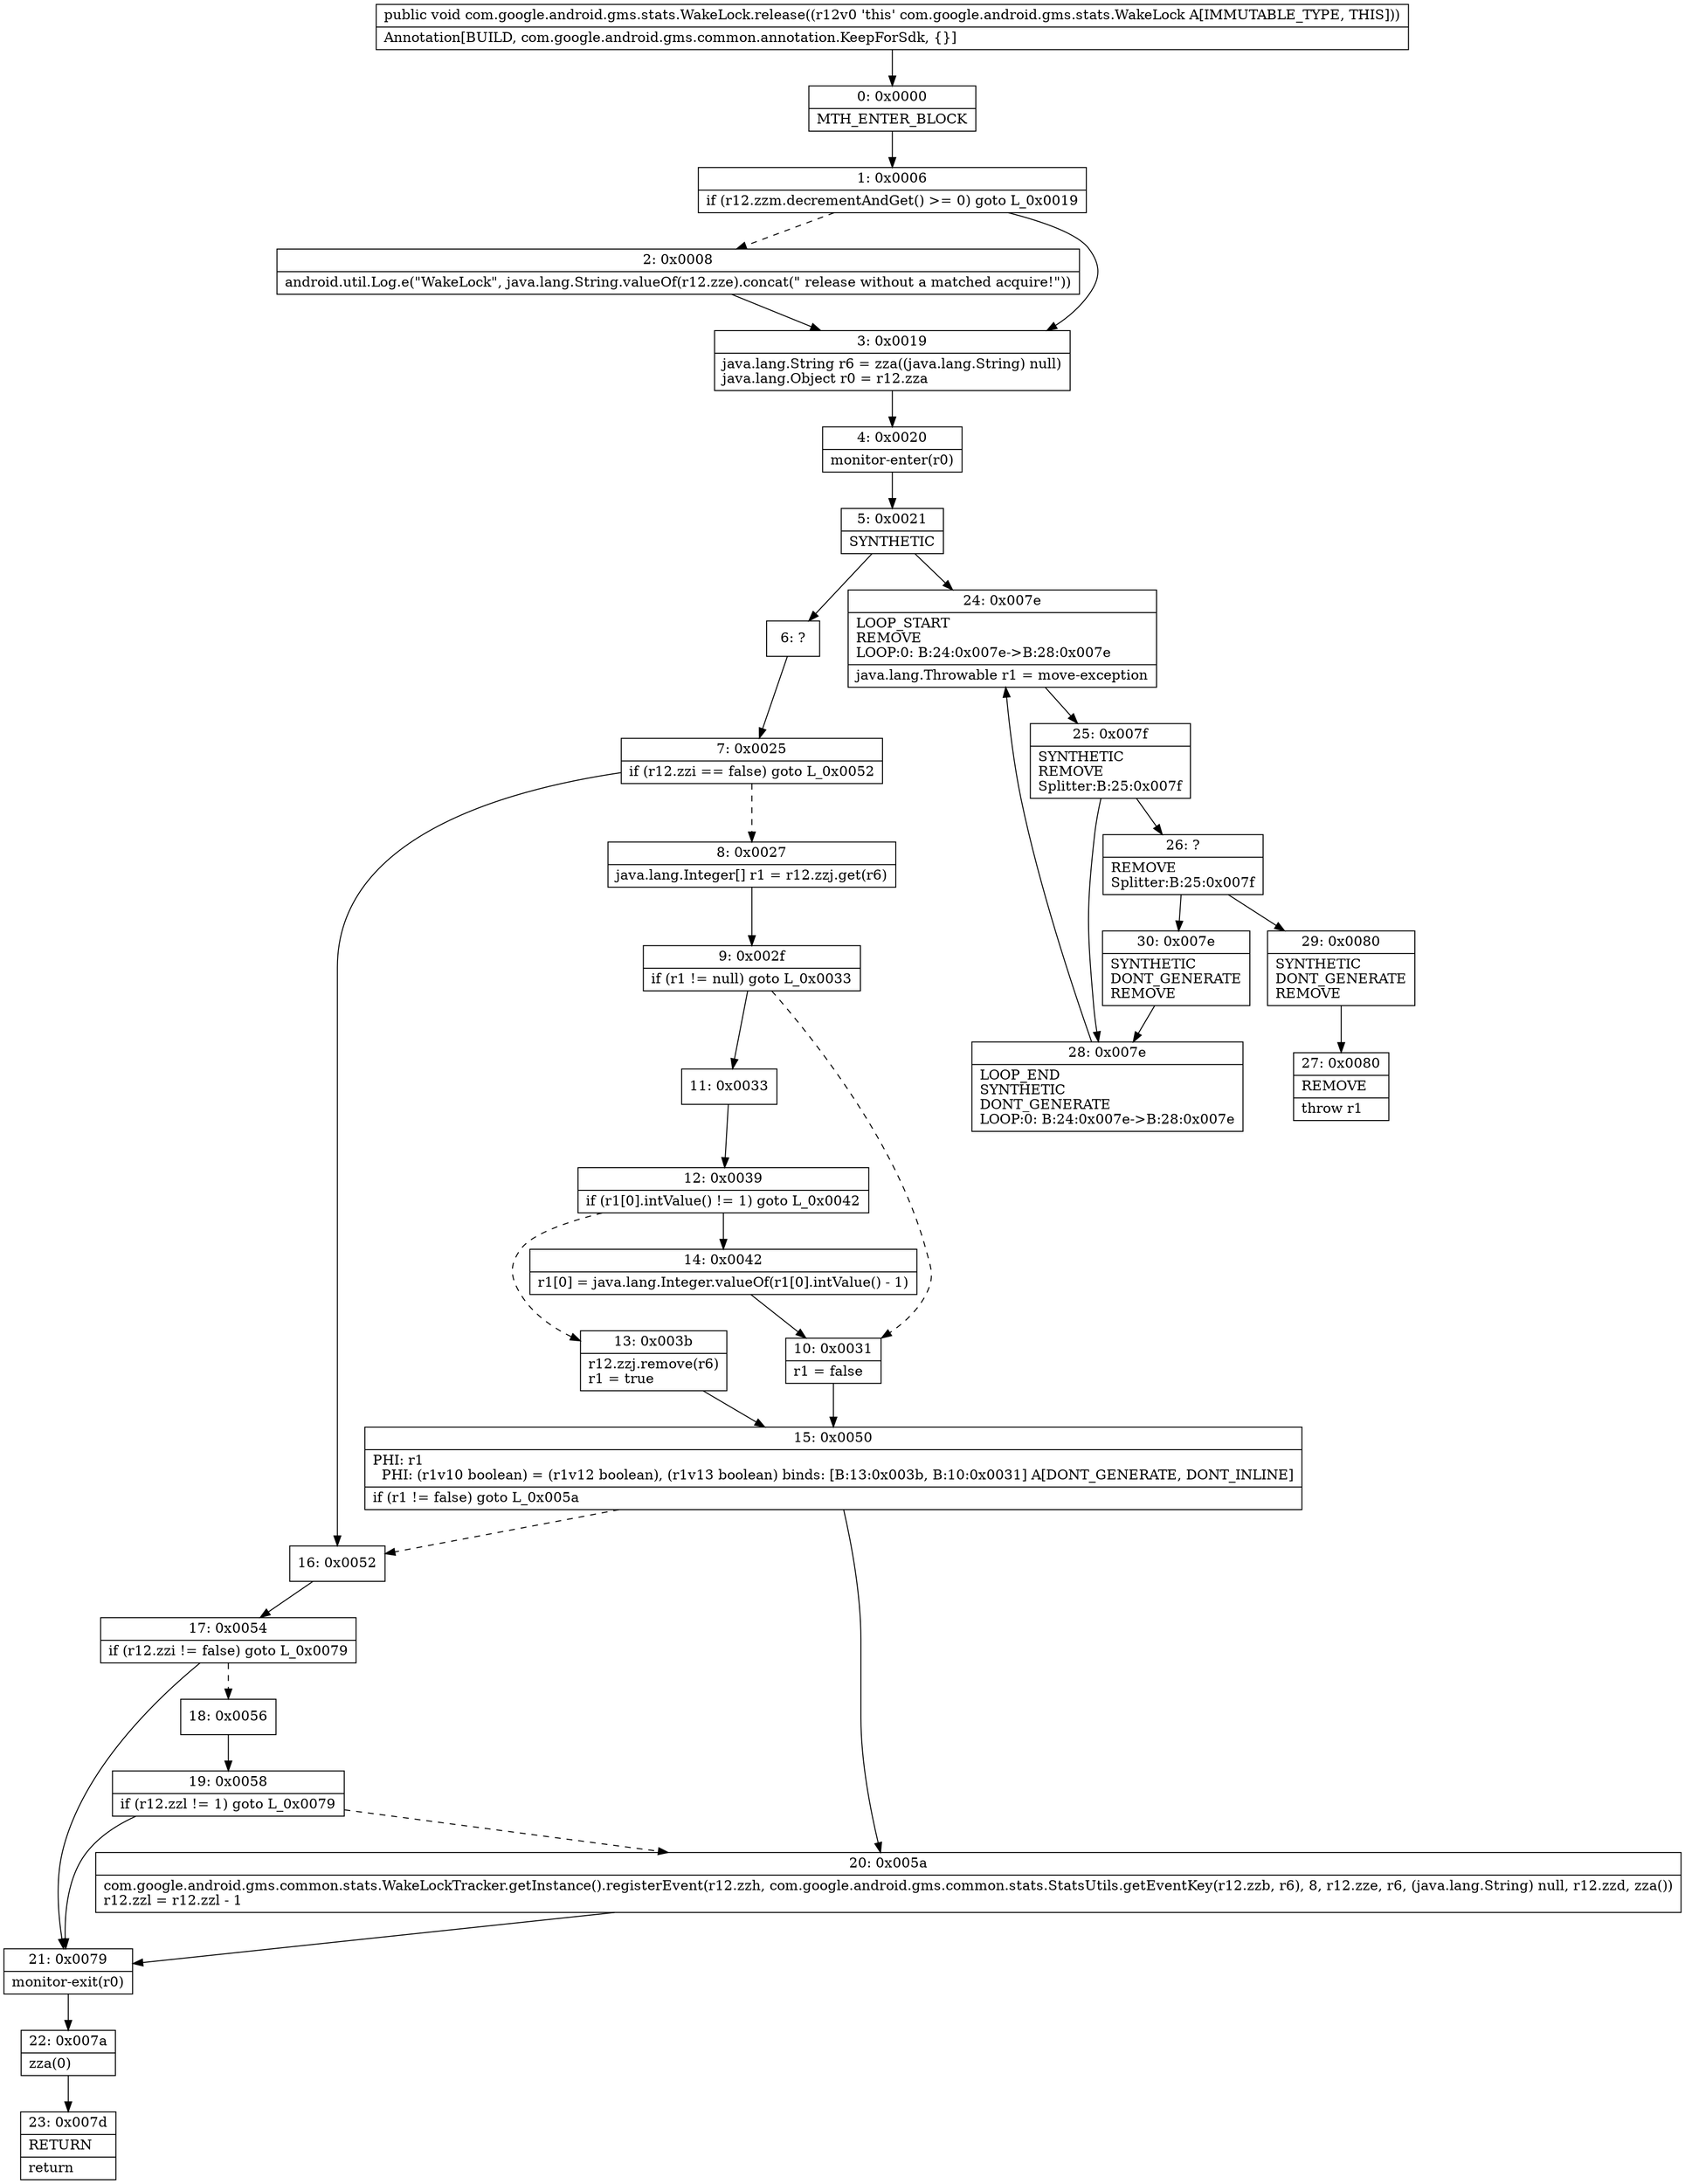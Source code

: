digraph "CFG forcom.google.android.gms.stats.WakeLock.release()V" {
Node_0 [shape=record,label="{0\:\ 0x0000|MTH_ENTER_BLOCK\l}"];
Node_1 [shape=record,label="{1\:\ 0x0006|if (r12.zzm.decrementAndGet() \>= 0) goto L_0x0019\l}"];
Node_2 [shape=record,label="{2\:\ 0x0008|android.util.Log.e(\"WakeLock\", java.lang.String.valueOf(r12.zze).concat(\" release without a matched acquire!\"))\l}"];
Node_3 [shape=record,label="{3\:\ 0x0019|java.lang.String r6 = zza((java.lang.String) null)\ljava.lang.Object r0 = r12.zza\l}"];
Node_4 [shape=record,label="{4\:\ 0x0020|monitor\-enter(r0)\l}"];
Node_5 [shape=record,label="{5\:\ 0x0021|SYNTHETIC\l}"];
Node_6 [shape=record,label="{6\:\ ?}"];
Node_7 [shape=record,label="{7\:\ 0x0025|if (r12.zzi == false) goto L_0x0052\l}"];
Node_8 [shape=record,label="{8\:\ 0x0027|java.lang.Integer[] r1 = r12.zzj.get(r6)\l}"];
Node_9 [shape=record,label="{9\:\ 0x002f|if (r1 != null) goto L_0x0033\l}"];
Node_10 [shape=record,label="{10\:\ 0x0031|r1 = false\l}"];
Node_11 [shape=record,label="{11\:\ 0x0033}"];
Node_12 [shape=record,label="{12\:\ 0x0039|if (r1[0].intValue() != 1) goto L_0x0042\l}"];
Node_13 [shape=record,label="{13\:\ 0x003b|r12.zzj.remove(r6)\lr1 = true\l}"];
Node_14 [shape=record,label="{14\:\ 0x0042|r1[0] = java.lang.Integer.valueOf(r1[0].intValue() \- 1)\l}"];
Node_15 [shape=record,label="{15\:\ 0x0050|PHI: r1 \l  PHI: (r1v10 boolean) = (r1v12 boolean), (r1v13 boolean) binds: [B:13:0x003b, B:10:0x0031] A[DONT_GENERATE, DONT_INLINE]\l|if (r1 != false) goto L_0x005a\l}"];
Node_16 [shape=record,label="{16\:\ 0x0052}"];
Node_17 [shape=record,label="{17\:\ 0x0054|if (r12.zzi != false) goto L_0x0079\l}"];
Node_18 [shape=record,label="{18\:\ 0x0056}"];
Node_19 [shape=record,label="{19\:\ 0x0058|if (r12.zzl != 1) goto L_0x0079\l}"];
Node_20 [shape=record,label="{20\:\ 0x005a|com.google.android.gms.common.stats.WakeLockTracker.getInstance().registerEvent(r12.zzh, com.google.android.gms.common.stats.StatsUtils.getEventKey(r12.zzb, r6), 8, r12.zze, r6, (java.lang.String) null, r12.zzd, zza())\lr12.zzl = r12.zzl \- 1\l}"];
Node_21 [shape=record,label="{21\:\ 0x0079|monitor\-exit(r0)\l}"];
Node_22 [shape=record,label="{22\:\ 0x007a|zza(0)\l}"];
Node_23 [shape=record,label="{23\:\ 0x007d|RETURN\l|return\l}"];
Node_24 [shape=record,label="{24\:\ 0x007e|LOOP_START\lREMOVE\lLOOP:0: B:24:0x007e\-\>B:28:0x007e\l|java.lang.Throwable r1 = move\-exception\l}"];
Node_25 [shape=record,label="{25\:\ 0x007f|SYNTHETIC\lREMOVE\lSplitter:B:25:0x007f\l}"];
Node_26 [shape=record,label="{26\:\ ?|REMOVE\lSplitter:B:25:0x007f\l}"];
Node_27 [shape=record,label="{27\:\ 0x0080|REMOVE\l|throw r1\l}"];
Node_28 [shape=record,label="{28\:\ 0x007e|LOOP_END\lSYNTHETIC\lDONT_GENERATE\lLOOP:0: B:24:0x007e\-\>B:28:0x007e\l}"];
Node_29 [shape=record,label="{29\:\ 0x0080|SYNTHETIC\lDONT_GENERATE\lREMOVE\l}"];
Node_30 [shape=record,label="{30\:\ 0x007e|SYNTHETIC\lDONT_GENERATE\lREMOVE\l}"];
MethodNode[shape=record,label="{public void com.google.android.gms.stats.WakeLock.release((r12v0 'this' com.google.android.gms.stats.WakeLock A[IMMUTABLE_TYPE, THIS]))  | Annotation[BUILD, com.google.android.gms.common.annotation.KeepForSdk, \{\}]\l}"];
MethodNode -> Node_0;
Node_0 -> Node_1;
Node_1 -> Node_2[style=dashed];
Node_1 -> Node_3;
Node_2 -> Node_3;
Node_3 -> Node_4;
Node_4 -> Node_5;
Node_5 -> Node_6;
Node_5 -> Node_24;
Node_6 -> Node_7;
Node_7 -> Node_8[style=dashed];
Node_7 -> Node_16;
Node_8 -> Node_9;
Node_9 -> Node_10[style=dashed];
Node_9 -> Node_11;
Node_10 -> Node_15;
Node_11 -> Node_12;
Node_12 -> Node_13[style=dashed];
Node_12 -> Node_14;
Node_13 -> Node_15;
Node_14 -> Node_10;
Node_15 -> Node_16[style=dashed];
Node_15 -> Node_20;
Node_16 -> Node_17;
Node_17 -> Node_18[style=dashed];
Node_17 -> Node_21;
Node_18 -> Node_19;
Node_19 -> Node_20[style=dashed];
Node_19 -> Node_21;
Node_20 -> Node_21;
Node_21 -> Node_22;
Node_22 -> Node_23;
Node_24 -> Node_25;
Node_25 -> Node_26;
Node_25 -> Node_28;
Node_26 -> Node_29;
Node_26 -> Node_30;
Node_28 -> Node_24;
Node_29 -> Node_27;
Node_30 -> Node_28;
}

